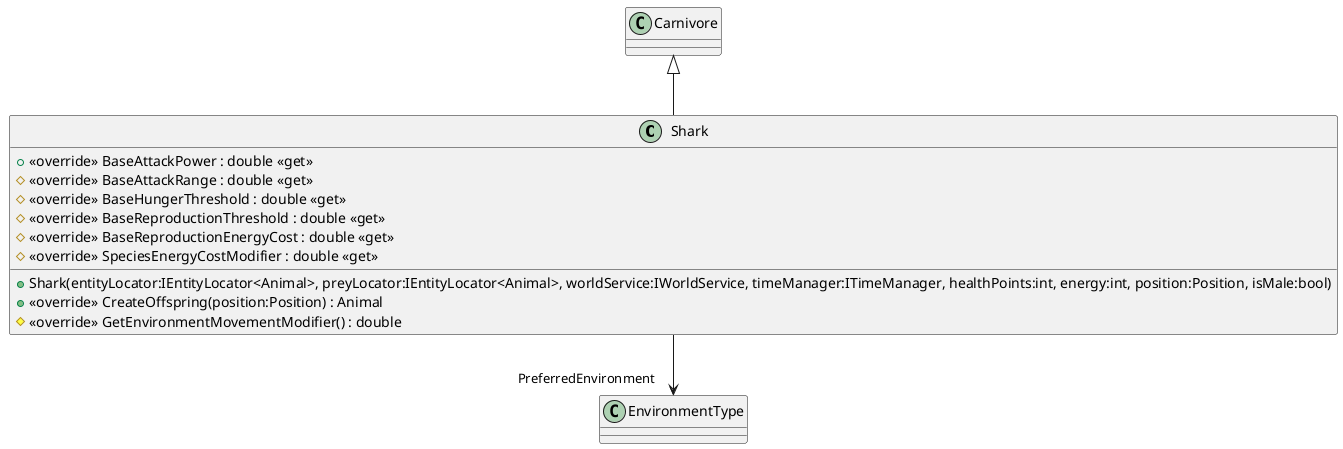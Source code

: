 @startuml
class Shark {
    + <<override>> BaseAttackPower : double <<get>>
    # <<override>> BaseAttackRange : double <<get>>
    # <<override>> BaseHungerThreshold : double <<get>>
    # <<override>> BaseReproductionThreshold : double <<get>>
    # <<override>> BaseReproductionEnergyCost : double <<get>>
    # <<override>> SpeciesEnergyCostModifier : double <<get>>
    + Shark(entityLocator:IEntityLocator<Animal>, preyLocator:IEntityLocator<Animal>, worldService:IWorldService, timeManager:ITimeManager, healthPoints:int, energy:int, position:Position, isMale:bool)
    + <<override>> CreateOffspring(position:Position) : Animal
    # <<override>> GetEnvironmentMovementModifier() : double
}
Carnivore <|-- Shark
Shark --> "PreferredEnvironment" EnvironmentType
@enduml
